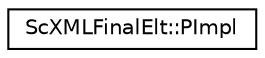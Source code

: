 digraph "Graphical Class Hierarchy"
{
 // LATEX_PDF_SIZE
  edge [fontname="Helvetica",fontsize="10",labelfontname="Helvetica",labelfontsize="10"];
  node [fontname="Helvetica",fontsize="10",shape=record];
  rankdir="LR";
  Node0 [label="ScXMLFinalElt::PImpl",height=0.2,width=0.4,color="black", fillcolor="white", style="filled",URL="$classScXMLFinalElt_1_1PImpl.html",tooltip=" "];
}
